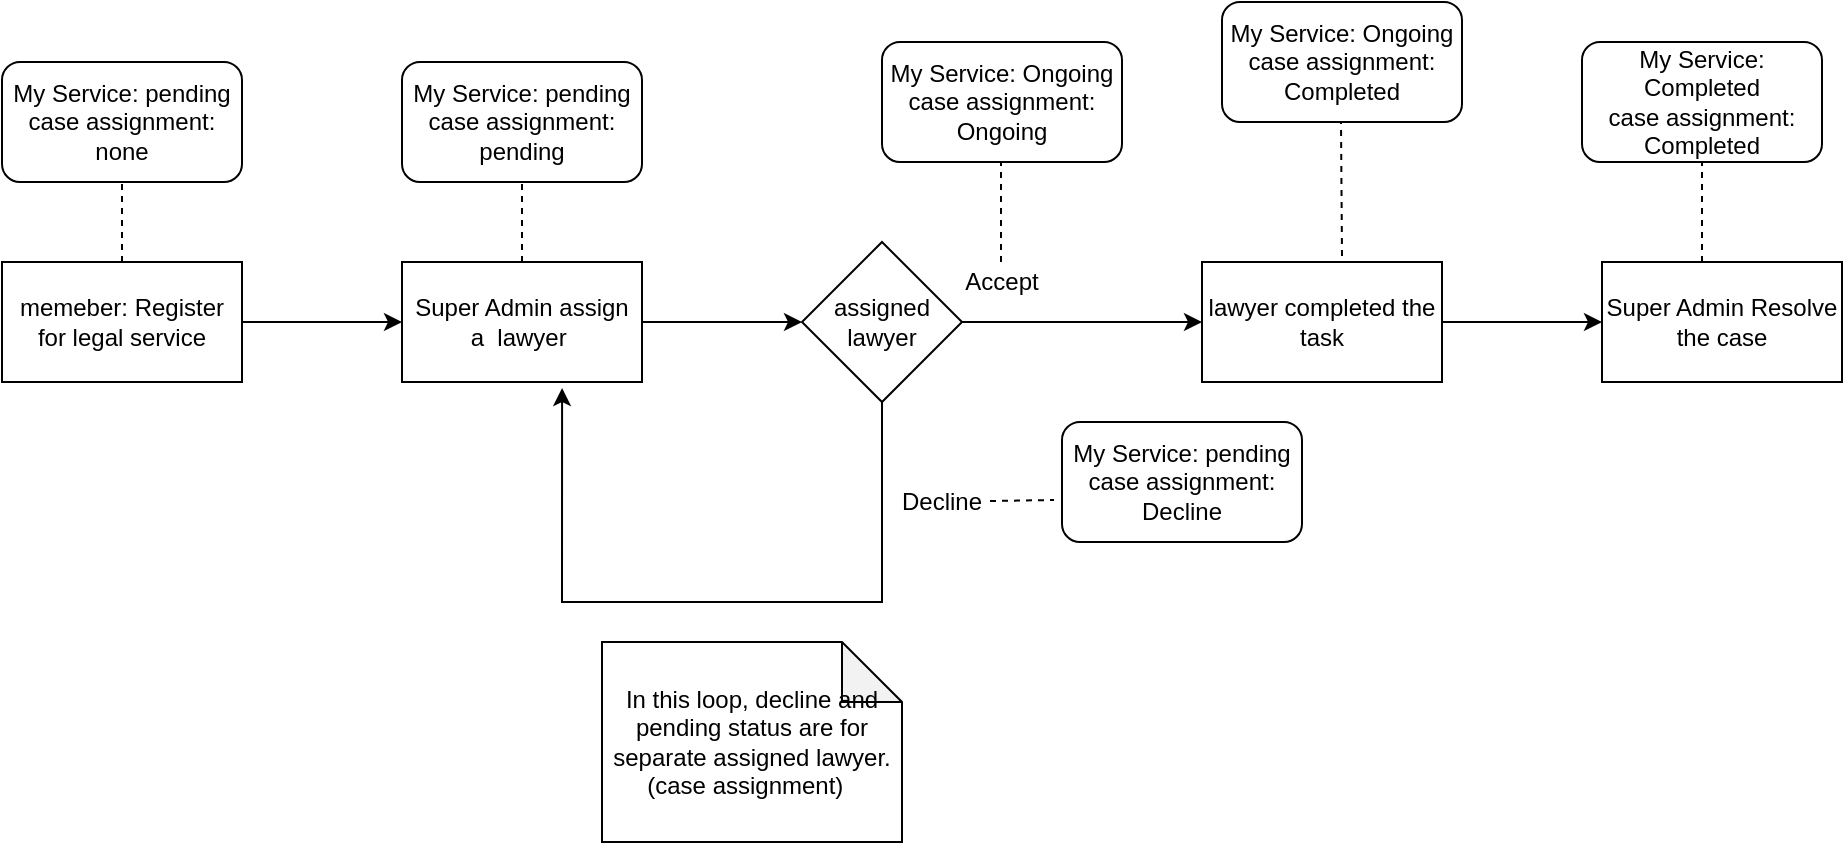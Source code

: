 <mxfile version="14.3.0" type="github">
  <diagram id="GmuNLP6xerNkSI-mFXWf" name="Page-1">
    <mxGraphModel dx="1422" dy="762" grid="1" gridSize="10" guides="1" tooltips="1" connect="1" arrows="1" fold="1" page="1" pageScale="1" pageWidth="850" pageHeight="1100" math="0" shadow="0">
      <root>
        <mxCell id="0" />
        <mxCell id="1" parent="0" />
        <mxCell id="_d2srG08cIoOzGEow2Y7-1" value="My Service: pending&lt;br&gt;case assignment: none" style="rounded=1;whiteSpace=wrap;html=1;" vertex="1" parent="1">
          <mxGeometry x="10" y="200" width="120" height="60" as="geometry" />
        </mxCell>
        <mxCell id="_d2srG08cIoOzGEow2Y7-8" value="" style="edgeStyle=orthogonalEdgeStyle;rounded=0;orthogonalLoop=1;jettySize=auto;html=1;" edge="1" parent="1" source="_d2srG08cIoOzGEow2Y7-5" target="_d2srG08cIoOzGEow2Y7-7">
          <mxGeometry relative="1" as="geometry" />
        </mxCell>
        <mxCell id="_d2srG08cIoOzGEow2Y7-5" value="&lt;span&gt;memeber: Register for legal service&lt;/span&gt;" style="rounded=0;whiteSpace=wrap;html=1;" vertex="1" parent="1">
          <mxGeometry x="10" y="300" width="120" height="60" as="geometry" />
        </mxCell>
        <mxCell id="_d2srG08cIoOzGEow2Y7-14" value="" style="edgeStyle=orthogonalEdgeStyle;rounded=0;orthogonalLoop=1;jettySize=auto;html=1;" edge="1" parent="1" source="_d2srG08cIoOzGEow2Y7-7">
          <mxGeometry relative="1" as="geometry">
            <mxPoint x="410" y="330" as="targetPoint" />
          </mxGeometry>
        </mxCell>
        <mxCell id="_d2srG08cIoOzGEow2Y7-7" value="Super Admin assign a&amp;nbsp; lawyer&amp;nbsp;" style="whiteSpace=wrap;html=1;rounded=0;" vertex="1" parent="1">
          <mxGeometry x="210" y="300" width="120" height="60" as="geometry" />
        </mxCell>
        <mxCell id="_d2srG08cIoOzGEow2Y7-10" value="" style="endArrow=none;dashed=1;html=1;exitX=0.5;exitY=0;exitDx=0;exitDy=0;entryX=0.5;entryY=1;entryDx=0;entryDy=0;" edge="1" parent="1" source="_d2srG08cIoOzGEow2Y7-5" target="_d2srG08cIoOzGEow2Y7-1">
          <mxGeometry width="50" height="50" relative="1" as="geometry">
            <mxPoint x="60" y="290" as="sourcePoint" />
            <mxPoint x="70" y="280" as="targetPoint" />
          </mxGeometry>
        </mxCell>
        <mxCell id="_d2srG08cIoOzGEow2Y7-11" value="" style="endArrow=none;dashed=1;html=1;exitX=0.5;exitY=0;exitDx=0;exitDy=0;" edge="1" parent="1" source="_d2srG08cIoOzGEow2Y7-7">
          <mxGeometry width="50" height="50" relative="1" as="geometry">
            <mxPoint x="280" y="290" as="sourcePoint" />
            <mxPoint x="270" y="250" as="targetPoint" />
          </mxGeometry>
        </mxCell>
        <mxCell id="_d2srG08cIoOzGEow2Y7-12" value="My Service: pending&lt;br&gt;case assignment: pending" style="rounded=1;whiteSpace=wrap;html=1;" vertex="1" parent="1">
          <mxGeometry x="210" y="200" width="120" height="60" as="geometry" />
        </mxCell>
        <mxCell id="_d2srG08cIoOzGEow2Y7-21" value="" style="edgeStyle=orthogonalEdgeStyle;rounded=0;orthogonalLoop=1;jettySize=auto;html=1;" edge="1" parent="1" source="_d2srG08cIoOzGEow2Y7-19" target="_d2srG08cIoOzGEow2Y7-20">
          <mxGeometry relative="1" as="geometry" />
        </mxCell>
        <mxCell id="_d2srG08cIoOzGEow2Y7-24" value="" style="edgeStyle=orthogonalEdgeStyle;rounded=0;orthogonalLoop=1;jettySize=auto;html=1;entryX=0.667;entryY=1.05;entryDx=0;entryDy=0;entryPerimeter=0;" edge="1" parent="1" source="_d2srG08cIoOzGEow2Y7-19" target="_d2srG08cIoOzGEow2Y7-7">
          <mxGeometry relative="1" as="geometry">
            <mxPoint x="440" y="530" as="targetPoint" />
            <Array as="points">
              <mxPoint x="450" y="470" />
              <mxPoint x="290" y="470" />
            </Array>
          </mxGeometry>
        </mxCell>
        <mxCell id="_d2srG08cIoOzGEow2Y7-19" value="assigned&lt;br&gt;lawyer" style="rhombus;whiteSpace=wrap;html=1;" vertex="1" parent="1">
          <mxGeometry x="410" y="290" width="80" height="80" as="geometry" />
        </mxCell>
        <mxCell id="_d2srG08cIoOzGEow2Y7-46" value="" style="edgeStyle=orthogonalEdgeStyle;rounded=0;orthogonalLoop=1;jettySize=auto;html=1;" edge="1" parent="1" source="_d2srG08cIoOzGEow2Y7-20" target="_d2srG08cIoOzGEow2Y7-45">
          <mxGeometry relative="1" as="geometry" />
        </mxCell>
        <mxCell id="_d2srG08cIoOzGEow2Y7-20" value="lawyer completed the task" style="whiteSpace=wrap;html=1;" vertex="1" parent="1">
          <mxGeometry x="610" y="300" width="120" height="60" as="geometry" />
        </mxCell>
        <mxCell id="_d2srG08cIoOzGEow2Y7-25" value="Accept" style="text;html=1;strokeColor=none;fillColor=none;align=center;verticalAlign=middle;whiteSpace=wrap;rounded=0;" vertex="1" parent="1">
          <mxGeometry x="490" y="300" width="40" height="20" as="geometry" />
        </mxCell>
        <mxCell id="_d2srG08cIoOzGEow2Y7-31" value="My Service: pending&lt;br&gt;case assignment: Decline" style="rounded=1;whiteSpace=wrap;html=1;" vertex="1" parent="1">
          <mxGeometry x="540" y="380" width="120" height="60" as="geometry" />
        </mxCell>
        <mxCell id="_d2srG08cIoOzGEow2Y7-33" value="My Service: Ongoing&lt;br&gt;case assignment: Ongoing" style="rounded=1;whiteSpace=wrap;html=1;" vertex="1" parent="1">
          <mxGeometry x="450" y="190" width="120" height="60" as="geometry" />
        </mxCell>
        <mxCell id="_d2srG08cIoOzGEow2Y7-36" value="" style="endArrow=none;dashed=1;html=1;exitX=0.5;exitY=0;exitDx=0;exitDy=0;" edge="1" parent="1">
          <mxGeometry width="50" height="50" relative="1" as="geometry">
            <mxPoint x="509.5" y="300" as="sourcePoint" />
            <mxPoint x="509.5" y="250" as="targetPoint" />
          </mxGeometry>
        </mxCell>
        <mxCell id="_d2srG08cIoOzGEow2Y7-28" value="Decline" style="text;html=1;strokeColor=none;fillColor=none;align=center;verticalAlign=middle;whiteSpace=wrap;rounded=0;" vertex="1" parent="1">
          <mxGeometry x="460" y="410" width="40" height="20" as="geometry" />
        </mxCell>
        <mxCell id="_d2srG08cIoOzGEow2Y7-42" value="" style="endArrow=none;dashed=1;html=1;entryX=-0.033;entryY=0.65;entryDx=0;entryDy=0;entryPerimeter=0;" edge="1" parent="1" target="_d2srG08cIoOzGEow2Y7-31">
          <mxGeometry width="50" height="50" relative="1" as="geometry">
            <mxPoint x="504" y="419.5" as="sourcePoint" />
            <mxPoint x="540" y="420" as="targetPoint" />
          </mxGeometry>
        </mxCell>
        <mxCell id="_d2srG08cIoOzGEow2Y7-43" value="My Service: Ongoing&lt;br&gt;case assignment: Completed" style="rounded=1;whiteSpace=wrap;html=1;" vertex="1" parent="1">
          <mxGeometry x="620" y="170" width="120" height="60" as="geometry" />
        </mxCell>
        <mxCell id="_d2srG08cIoOzGEow2Y7-44" value="" style="endArrow=none;dashed=1;html=1;" edge="1" parent="1">
          <mxGeometry width="50" height="50" relative="1" as="geometry">
            <mxPoint x="680" y="297" as="sourcePoint" />
            <mxPoint x="679.5" y="230" as="targetPoint" />
          </mxGeometry>
        </mxCell>
        <mxCell id="_d2srG08cIoOzGEow2Y7-45" value="Super Admin Resolve the case" style="whiteSpace=wrap;html=1;" vertex="1" parent="1">
          <mxGeometry x="810" y="300" width="120" height="60" as="geometry" />
        </mxCell>
        <mxCell id="_d2srG08cIoOzGEow2Y7-47" value="" style="endArrow=none;dashed=1;html=1;exitX=0.5;exitY=0;exitDx=0;exitDy=0;" edge="1" parent="1">
          <mxGeometry width="50" height="50" relative="1" as="geometry">
            <mxPoint x="860" y="300" as="sourcePoint" />
            <mxPoint x="860" y="250" as="targetPoint" />
          </mxGeometry>
        </mxCell>
        <mxCell id="_d2srG08cIoOzGEow2Y7-48" value="My Service: Completed&lt;br&gt;case assignment: Completed" style="rounded=1;whiteSpace=wrap;html=1;" vertex="1" parent="1">
          <mxGeometry x="800" y="190" width="120" height="60" as="geometry" />
        </mxCell>
        <mxCell id="_d2srG08cIoOzGEow2Y7-52" value="In this loop, decline and pending status are for separate assigned lawyer. (case assignment)&amp;nbsp;&amp;nbsp;" style="shape=note;whiteSpace=wrap;html=1;backgroundOutline=1;darkOpacity=0.05;" vertex="1" parent="1">
          <mxGeometry x="310" y="490" width="150" height="100" as="geometry" />
        </mxCell>
      </root>
    </mxGraphModel>
  </diagram>
</mxfile>

